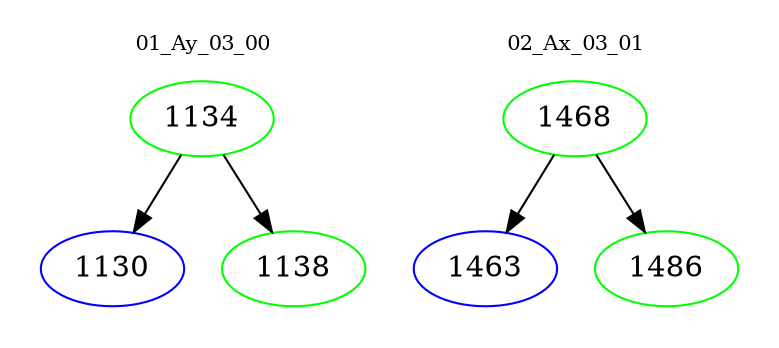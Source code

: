 digraph{
subgraph cluster_0 {
color = white
label = "01_Ay_03_00";
fontsize=10;
T0_1134 [label="1134", color="green"]
T0_1134 -> T0_1130 [color="black"]
T0_1130 [label="1130", color="blue"]
T0_1134 -> T0_1138 [color="black"]
T0_1138 [label="1138", color="green"]
}
subgraph cluster_1 {
color = white
label = "02_Ax_03_01";
fontsize=10;
T1_1468 [label="1468", color="green"]
T1_1468 -> T1_1463 [color="black"]
T1_1463 [label="1463", color="blue"]
T1_1468 -> T1_1486 [color="black"]
T1_1486 [label="1486", color="green"]
}
}
